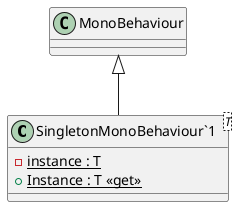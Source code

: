 @startuml
class "SingletonMonoBehaviour`1"<T> {
    - {static} instance : T
    + {static} Instance : T <<get>>
}
MonoBehaviour <|-- "SingletonMonoBehaviour`1"
@enduml
